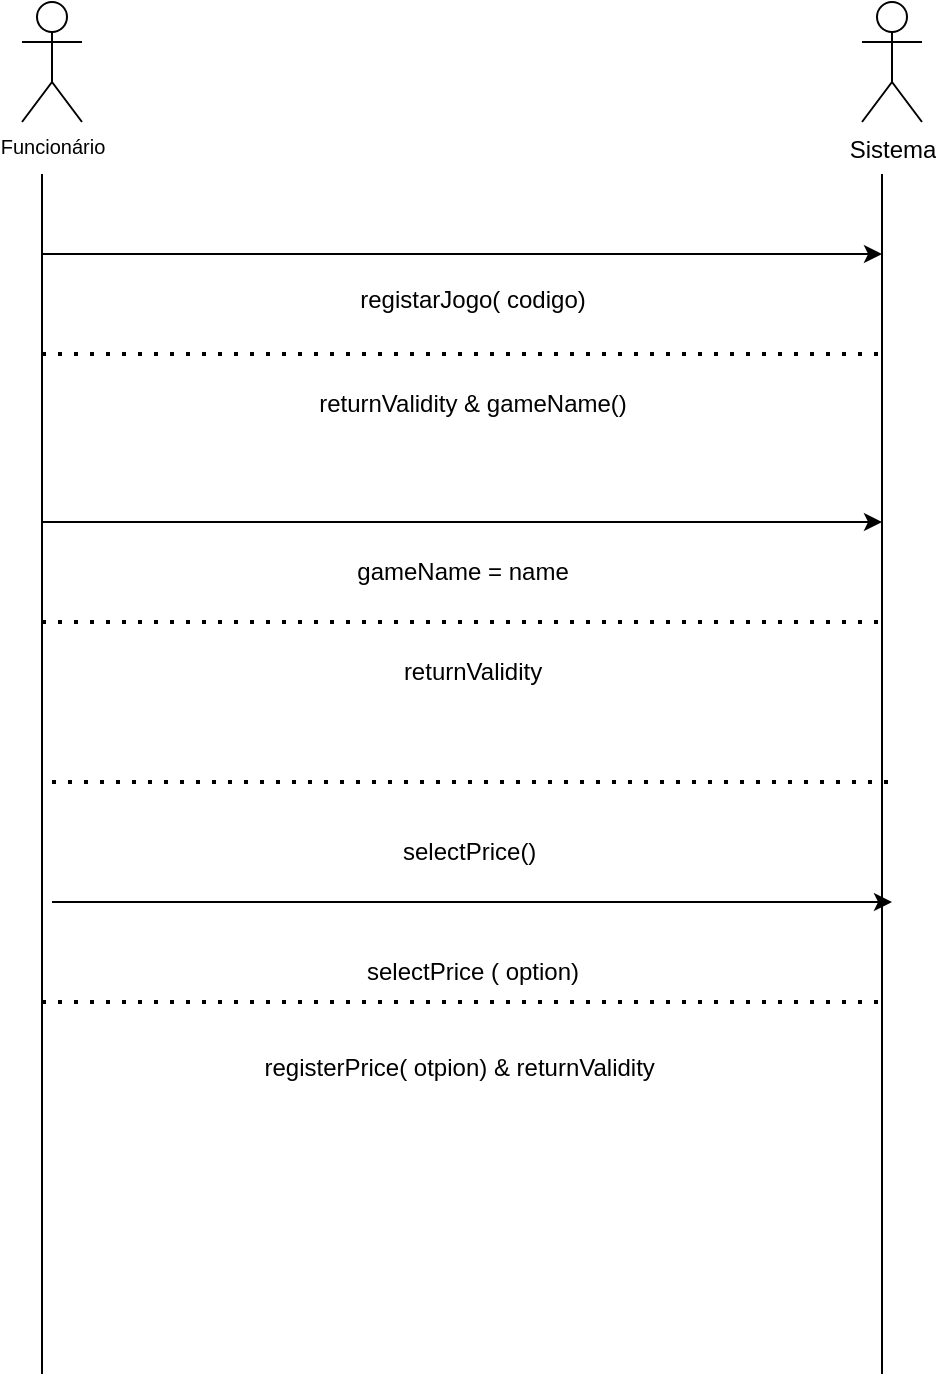 <mxfile version="21.3.2" type="github">
  <diagram name="Page-1" id="RAsm3MzsCeoiBA0fkBq_">
    <mxGraphModel dx="1434" dy="756" grid="1" gridSize="10" guides="1" tooltips="1" connect="1" arrows="1" fold="1" page="1" pageScale="1" pageWidth="827" pageHeight="1169" math="0" shadow="0">
      <root>
        <mxCell id="0" />
        <mxCell id="1" parent="0" />
        <mxCell id="9vAUEy3zLEJ-PWMDkyc2-1" value="&lt;sup&gt;Funcionário&lt;/sup&gt;" style="shape=umlActor;verticalLabelPosition=bottom;verticalAlign=top;html=1;" parent="1" vertex="1">
          <mxGeometry x="150" y="20" width="30" height="60" as="geometry" />
        </mxCell>
        <mxCell id="9vAUEy3zLEJ-PWMDkyc2-2" value="Sistema&lt;br&gt;" style="shape=umlActor;verticalLabelPosition=bottom;verticalAlign=top;html=1;outlineConnect=0;" parent="1" vertex="1">
          <mxGeometry x="570" y="20" width="30" height="60" as="geometry" />
        </mxCell>
        <mxCell id="9vAUEy3zLEJ-PWMDkyc2-3" value="" style="endArrow=none;html=1;rounded=0;" parent="1" edge="1">
          <mxGeometry width="50" height="50" relative="1" as="geometry">
            <mxPoint x="160" y="706" as="sourcePoint" />
            <mxPoint x="160" y="106" as="targetPoint" />
          </mxGeometry>
        </mxCell>
        <mxCell id="9vAUEy3zLEJ-PWMDkyc2-6" value="" style="endArrow=classic;html=1;rounded=0;" parent="1" edge="1">
          <mxGeometry width="50" height="50" relative="1" as="geometry">
            <mxPoint x="160" y="146" as="sourcePoint" />
            <mxPoint x="580" y="146" as="targetPoint" />
          </mxGeometry>
        </mxCell>
        <mxCell id="9vAUEy3zLEJ-PWMDkyc2-7" value="registarJogo( codigo)" style="text;html=1;align=center;verticalAlign=middle;resizable=0;points=[];autosize=1;strokeColor=none;fillColor=none;" parent="1" vertex="1">
          <mxGeometry x="305" y="154" width="140" height="30" as="geometry" />
        </mxCell>
        <mxCell id="9vAUEy3zLEJ-PWMDkyc2-11" value="" style="endArrow=none;html=1;rounded=0;" parent="1" edge="1">
          <mxGeometry width="50" height="50" relative="1" as="geometry">
            <mxPoint x="580" y="706" as="sourcePoint" />
            <mxPoint x="580" y="106" as="targetPoint" />
          </mxGeometry>
        </mxCell>
        <mxCell id="T5k796EJPSeu79mkHY2D-1" value="" style="endArrow=none;dashed=1;html=1;dashPattern=1 3;strokeWidth=2;rounded=0;" parent="1" edge="1">
          <mxGeometry width="50" height="50" relative="1" as="geometry">
            <mxPoint x="160" y="196" as="sourcePoint" />
            <mxPoint x="580" y="196" as="targetPoint" />
          </mxGeometry>
        </mxCell>
        <mxCell id="T5k796EJPSeu79mkHY2D-4" value="" style="endArrow=classic;html=1;rounded=0;" parent="1" edge="1">
          <mxGeometry width="50" height="50" relative="1" as="geometry">
            <mxPoint x="160" y="280" as="sourcePoint" />
            <mxPoint x="580" y="280" as="targetPoint" />
          </mxGeometry>
        </mxCell>
        <mxCell id="T5k796EJPSeu79mkHY2D-5" value="gameName = name" style="text;html=1;align=center;verticalAlign=middle;resizable=0;points=[];autosize=1;strokeColor=none;fillColor=none;" parent="1" vertex="1">
          <mxGeometry x="305" y="290" width="130" height="30" as="geometry" />
        </mxCell>
        <mxCell id="T5k796EJPSeu79mkHY2D-6" value="" style="endArrow=none;dashed=1;html=1;dashPattern=1 3;strokeWidth=2;rounded=0;" parent="1" edge="1">
          <mxGeometry width="50" height="50" relative="1" as="geometry">
            <mxPoint x="160" y="330" as="sourcePoint" />
            <mxPoint x="580" y="330" as="targetPoint" />
          </mxGeometry>
        </mxCell>
        <mxCell id="T5k796EJPSeu79mkHY2D-7" value="returnValidity" style="text;html=1;align=center;verticalAlign=middle;resizable=0;points=[];autosize=1;strokeColor=none;fillColor=none;" parent="1" vertex="1">
          <mxGeometry x="330" y="340" width="90" height="30" as="geometry" />
        </mxCell>
        <mxCell id="RDiaoapk1Kyva8MzW3pm-2" value="returnValidity &amp;amp; gameName()" style="text;html=1;align=center;verticalAlign=middle;resizable=0;points=[];autosize=1;strokeColor=none;fillColor=none;" vertex="1" parent="1">
          <mxGeometry x="285" y="206" width="180" height="30" as="geometry" />
        </mxCell>
        <mxCell id="RDiaoapk1Kyva8MzW3pm-3" value="" style="endArrow=none;dashed=1;html=1;dashPattern=1 3;strokeWidth=2;rounded=0;" edge="1" parent="1">
          <mxGeometry width="50" height="50" relative="1" as="geometry">
            <mxPoint x="165" y="410" as="sourcePoint" />
            <mxPoint x="585" y="410" as="targetPoint" />
          </mxGeometry>
        </mxCell>
        <mxCell id="RDiaoapk1Kyva8MzW3pm-4" value="selectPrice()&amp;nbsp;" style="text;html=1;align=center;verticalAlign=middle;resizable=0;points=[];autosize=1;strokeColor=none;fillColor=none;" vertex="1" parent="1">
          <mxGeometry x="330" y="430" width="90" height="30" as="geometry" />
        </mxCell>
        <mxCell id="RDiaoapk1Kyva8MzW3pm-5" value="" style="endArrow=classic;html=1;rounded=0;" edge="1" parent="1">
          <mxGeometry width="50" height="50" relative="1" as="geometry">
            <mxPoint x="165" y="470" as="sourcePoint" />
            <mxPoint x="585" y="470" as="targetPoint" />
          </mxGeometry>
        </mxCell>
        <mxCell id="RDiaoapk1Kyva8MzW3pm-6" value="selectPrice ( option)" style="text;html=1;align=center;verticalAlign=middle;resizable=0;points=[];autosize=1;strokeColor=none;fillColor=none;" vertex="1" parent="1">
          <mxGeometry x="310" y="490" width="130" height="30" as="geometry" />
        </mxCell>
        <mxCell id="RDiaoapk1Kyva8MzW3pm-7" value="" style="endArrow=none;dashed=1;html=1;dashPattern=1 3;strokeWidth=2;rounded=0;" edge="1" parent="1">
          <mxGeometry width="50" height="50" relative="1" as="geometry">
            <mxPoint x="160" y="520" as="sourcePoint" />
            <mxPoint x="580" y="520" as="targetPoint" />
          </mxGeometry>
        </mxCell>
        <mxCell id="RDiaoapk1Kyva8MzW3pm-8" value="registerPrice( otpion) &amp;amp; returnValidity&amp;nbsp;" style="text;html=1;align=center;verticalAlign=middle;resizable=0;points=[];autosize=1;strokeColor=none;fillColor=none;" vertex="1" parent="1">
          <mxGeometry x="260" y="538" width="220" height="30" as="geometry" />
        </mxCell>
      </root>
    </mxGraphModel>
  </diagram>
</mxfile>
